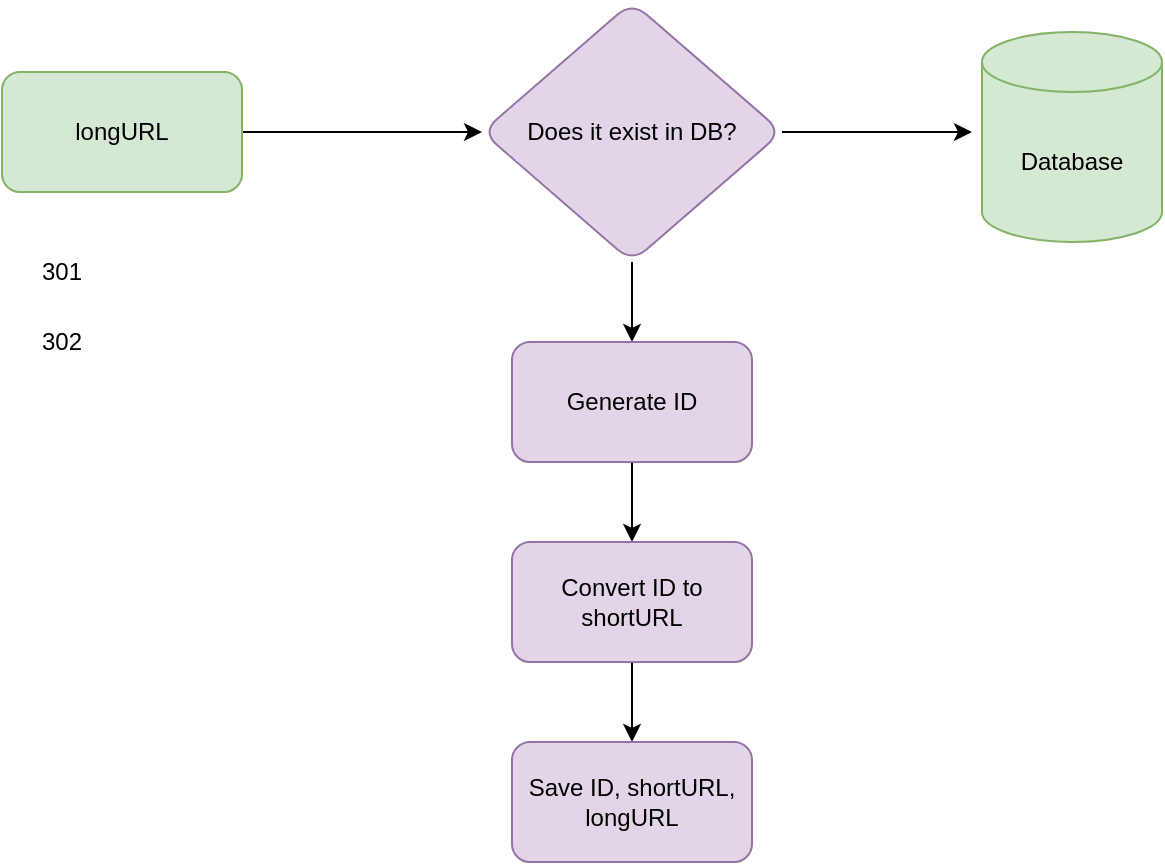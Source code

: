 <mxfile version="17.4.3" type="github"><diagram id="CPsdfE5RjoKeJyclC_U-" name="Page-1"><mxGraphModel dx="1298" dy="741" grid="1" gridSize="10" guides="1" tooltips="1" connect="1" arrows="1" fold="1" page="1" pageScale="1" pageWidth="827" pageHeight="1169" math="0" shadow="0"><root><mxCell id="0"/><mxCell id="1" parent="0"/><mxCell id="M_XSKscGH_NC7lCmiLXh-17" value="" style="edgeStyle=orthogonalEdgeStyle;rounded=0;orthogonalLoop=1;jettySize=auto;html=1;" parent="1" source="M_XSKscGH_NC7lCmiLXh-15" target="M_XSKscGH_NC7lCmiLXh-16" edge="1"><mxGeometry relative="1" as="geometry"/></mxCell><mxCell id="M_XSKscGH_NC7lCmiLXh-15" value="longURL" style="rounded=1;whiteSpace=wrap;html=1;fillColor=#d5e8d4;strokeColor=#82b366;" parent="1" vertex="1"><mxGeometry x="110" y="75" width="120" height="60" as="geometry"/></mxCell><mxCell id="M_XSKscGH_NC7lCmiLXh-19" value="" style="edgeStyle=orthogonalEdgeStyle;rounded=0;orthogonalLoop=1;jettySize=auto;html=1;" parent="1" source="M_XSKscGH_NC7lCmiLXh-16" edge="1"><mxGeometry relative="1" as="geometry"><mxPoint x="595" y="105" as="targetPoint"/></mxGeometry></mxCell><mxCell id="M_XSKscGH_NC7lCmiLXh-22" value="" style="edgeStyle=orthogonalEdgeStyle;rounded=0;orthogonalLoop=1;jettySize=auto;html=1;" parent="1" source="M_XSKscGH_NC7lCmiLXh-16" target="M_XSKscGH_NC7lCmiLXh-21" edge="1"><mxGeometry relative="1" as="geometry"/></mxCell><mxCell id="M_XSKscGH_NC7lCmiLXh-16" value="Does it exist in DB?" style="rhombus;whiteSpace=wrap;html=1;rounded=1;fillColor=#e1d5e7;strokeColor=#9673a6;" parent="1" vertex="1"><mxGeometry x="350" y="40" width="150" height="130" as="geometry"/></mxCell><mxCell id="M_XSKscGH_NC7lCmiLXh-20" value="Database" style="shape=cylinder3;whiteSpace=wrap;html=1;boundedLbl=1;backgroundOutline=1;size=15;fillColor=#d5e8d4;strokeColor=#82b366;" parent="1" vertex="1"><mxGeometry x="600" y="55" width="90" height="105" as="geometry"/></mxCell><mxCell id="M_XSKscGH_NC7lCmiLXh-24" value="" style="edgeStyle=orthogonalEdgeStyle;rounded=0;orthogonalLoop=1;jettySize=auto;html=1;" parent="1" source="M_XSKscGH_NC7lCmiLXh-21" target="M_XSKscGH_NC7lCmiLXh-23" edge="1"><mxGeometry relative="1" as="geometry"/></mxCell><mxCell id="M_XSKscGH_NC7lCmiLXh-21" value="Generate ID" style="whiteSpace=wrap;html=1;rounded=1;fillColor=#e1d5e7;strokeColor=#9673a6;" parent="1" vertex="1"><mxGeometry x="365" y="210" width="120" height="60" as="geometry"/></mxCell><mxCell id="M_XSKscGH_NC7lCmiLXh-26" value="" style="edgeStyle=orthogonalEdgeStyle;rounded=0;orthogonalLoop=1;jettySize=auto;html=1;" parent="1" source="M_XSKscGH_NC7lCmiLXh-23" target="M_XSKscGH_NC7lCmiLXh-25" edge="1"><mxGeometry relative="1" as="geometry"/></mxCell><mxCell id="M_XSKscGH_NC7lCmiLXh-23" value="Convert ID to shortURL" style="whiteSpace=wrap;html=1;rounded=1;fillColor=#e1d5e7;strokeColor=#9673a6;" parent="1" vertex="1"><mxGeometry x="365" y="310" width="120" height="60" as="geometry"/></mxCell><mxCell id="M_XSKscGH_NC7lCmiLXh-25" value="Save ID, shortURL, longURL" style="whiteSpace=wrap;html=1;rounded=1;fillColor=#e1d5e7;strokeColor=#9673a6;" parent="1" vertex="1"><mxGeometry x="365" y="410" width="120" height="60" as="geometry"/></mxCell><mxCell id="IzO6BeNHvx2Z2Agoa-8E-1" value="301" style="text;html=1;strokeColor=none;fillColor=none;align=center;verticalAlign=middle;whiteSpace=wrap;rounded=0;" vertex="1" parent="1"><mxGeometry x="110" y="160" width="60" height="30" as="geometry"/></mxCell><mxCell id="IzO6BeNHvx2Z2Agoa-8E-2" value="302" style="text;html=1;strokeColor=none;fillColor=none;align=center;verticalAlign=middle;whiteSpace=wrap;rounded=0;" vertex="1" parent="1"><mxGeometry x="110" y="195" width="60" height="30" as="geometry"/></mxCell></root></mxGraphModel></diagram></mxfile>